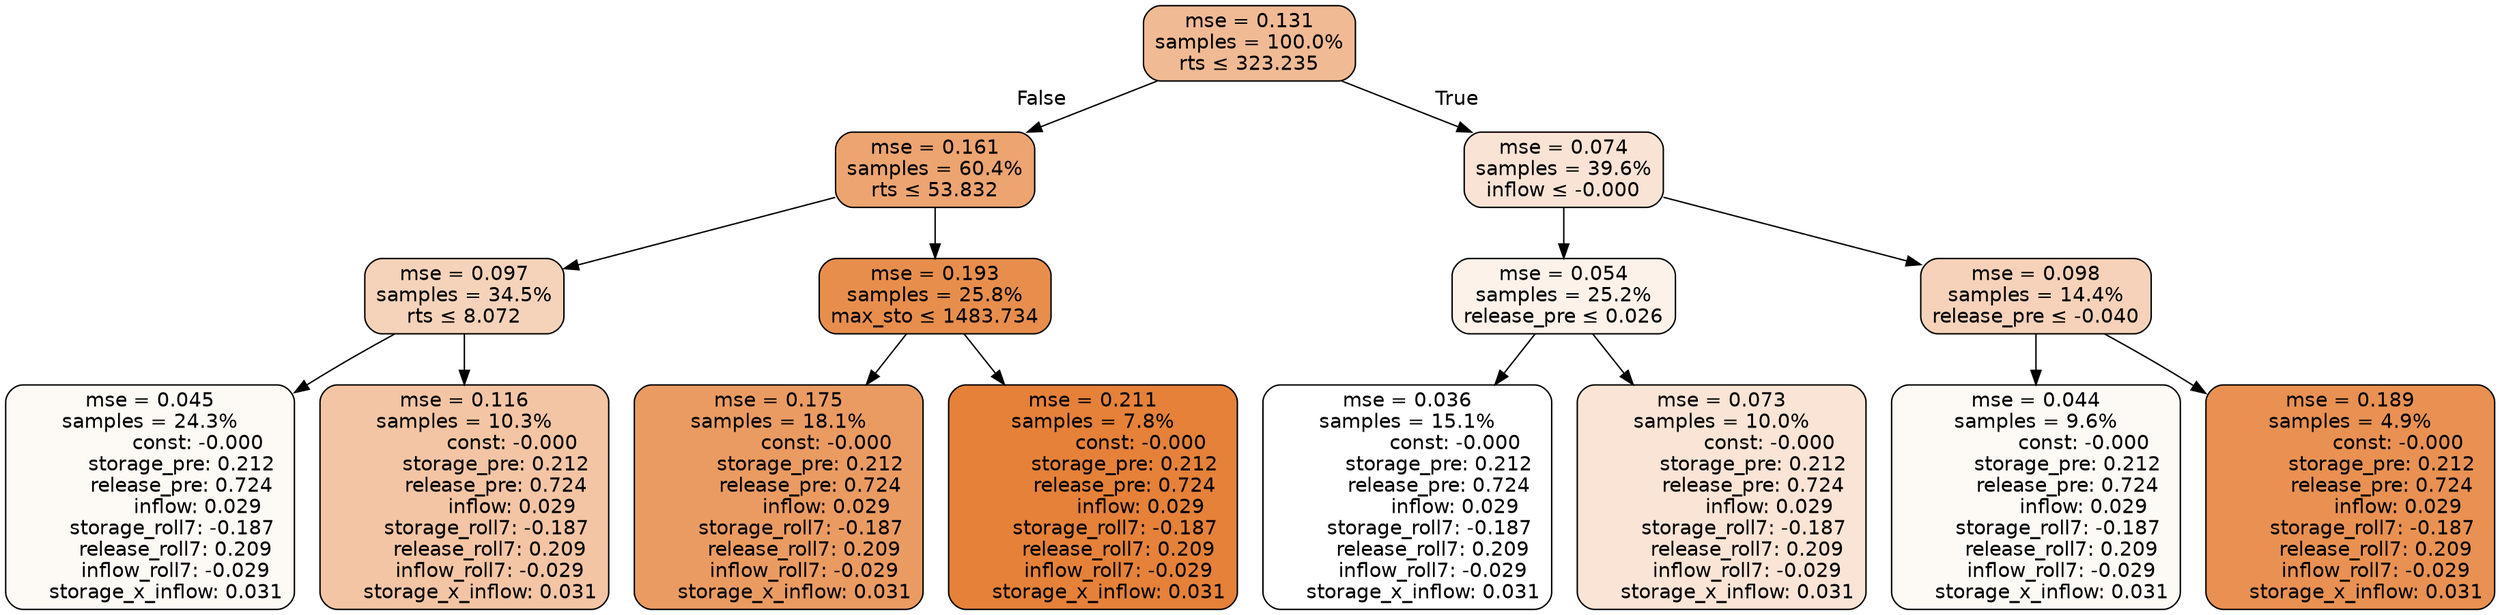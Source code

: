 digraph tree {
node [shape=rectangle, style="filled, rounded", color="black", fontname=helvetica] ;
edge [fontname=helvetica] ;
	"0" [label="mse = 0.131
samples = 100.0%
rts &le; 323.235", fillcolor="#f0ba94"]
	"1" [label="mse = 0.161
samples = 60.4%
rts &le; 53.832", fillcolor="#eca471"]
	"2" [label="mse = 0.097
samples = 34.5%
rts &le; 8.072", fillcolor="#f5d3ba"]
	"3" [label="mse = 0.045
samples = 24.3%
               const: -0.000
          storage_pre: 0.212
          release_pre: 0.724
               inflow: 0.029
       storage_roll7: -0.187
        release_roll7: 0.209
        inflow_roll7: -0.029
     storage_x_inflow: 0.031", fillcolor="#fdf9f5"]
	"4" [label="mse = 0.116
samples = 10.3%
               const: -0.000
          storage_pre: 0.212
          release_pre: 0.724
               inflow: 0.029
       storage_roll7: -0.187
        release_roll7: 0.209
        inflow_roll7: -0.029
     storage_x_inflow: 0.031", fillcolor="#f3c5a4"]
	"5" [label="mse = 0.193
samples = 25.8%
max_sto &le; 1483.734", fillcolor="#e78e4d"]
	"6" [label="mse = 0.175
samples = 18.1%
               const: -0.000
          storage_pre: 0.212
          release_pre: 0.724
               inflow: 0.029
       storage_roll7: -0.187
        release_roll7: 0.209
        inflow_roll7: -0.029
     storage_x_inflow: 0.031", fillcolor="#ea9b62"]
	"7" [label="mse = 0.211
samples = 7.8%
               const: -0.000
          storage_pre: 0.212
          release_pre: 0.724
               inflow: 0.029
       storage_roll7: -0.187
        release_roll7: 0.209
        inflow_roll7: -0.029
     storage_x_inflow: 0.031", fillcolor="#e58139"]
	"8" [label="mse = 0.074
samples = 39.6%
inflow &le; -0.000", fillcolor="#f9e3d4"]
	"9" [label="mse = 0.054
samples = 25.2%
release_pre &le; 0.026", fillcolor="#fcf2ea"]
	"10" [label="mse = 0.036
samples = 15.1%
               const: -0.000
          storage_pre: 0.212
          release_pre: 0.724
               inflow: 0.029
       storage_roll7: -0.187
        release_roll7: 0.209
        inflow_roll7: -0.029
     storage_x_inflow: 0.031", fillcolor="#ffffff"]
	"11" [label="mse = 0.073
samples = 10.0%
               const: -0.000
          storage_pre: 0.212
          release_pre: 0.724
               inflow: 0.029
       storage_roll7: -0.187
        release_roll7: 0.209
        inflow_roll7: -0.029
     storage_x_inflow: 0.031", fillcolor="#f9e4d5"]
	"12" [label="mse = 0.098
samples = 14.4%
release_pre &le; -0.040", fillcolor="#f5d2b9"]
	"13" [label="mse = 0.044
samples = 9.6%
               const: -0.000
          storage_pre: 0.212
          release_pre: 0.724
               inflow: 0.029
       storage_roll7: -0.187
        release_roll7: 0.209
        inflow_roll7: -0.029
     storage_x_inflow: 0.031", fillcolor="#fdf9f5"]
	"14" [label="mse = 0.189
samples = 4.9%
               const: -0.000
          storage_pre: 0.212
          release_pre: 0.724
               inflow: 0.029
       storage_roll7: -0.187
        release_roll7: 0.209
        inflow_roll7: -0.029
     storage_x_inflow: 0.031", fillcolor="#e89152"]

	"0" -> "1" [labeldistance=2.5, labelangle=45, headlabel="False"]
	"1" -> "2"
	"2" -> "3"
	"2" -> "4"
	"1" -> "5"
	"5" -> "6"
	"5" -> "7"
	"0" -> "8" [labeldistance=2.5, labelangle=-45, headlabel="True"]
	"8" -> "9"
	"9" -> "10"
	"9" -> "11"
	"8" -> "12"
	"12" -> "13"
	"12" -> "14"
}